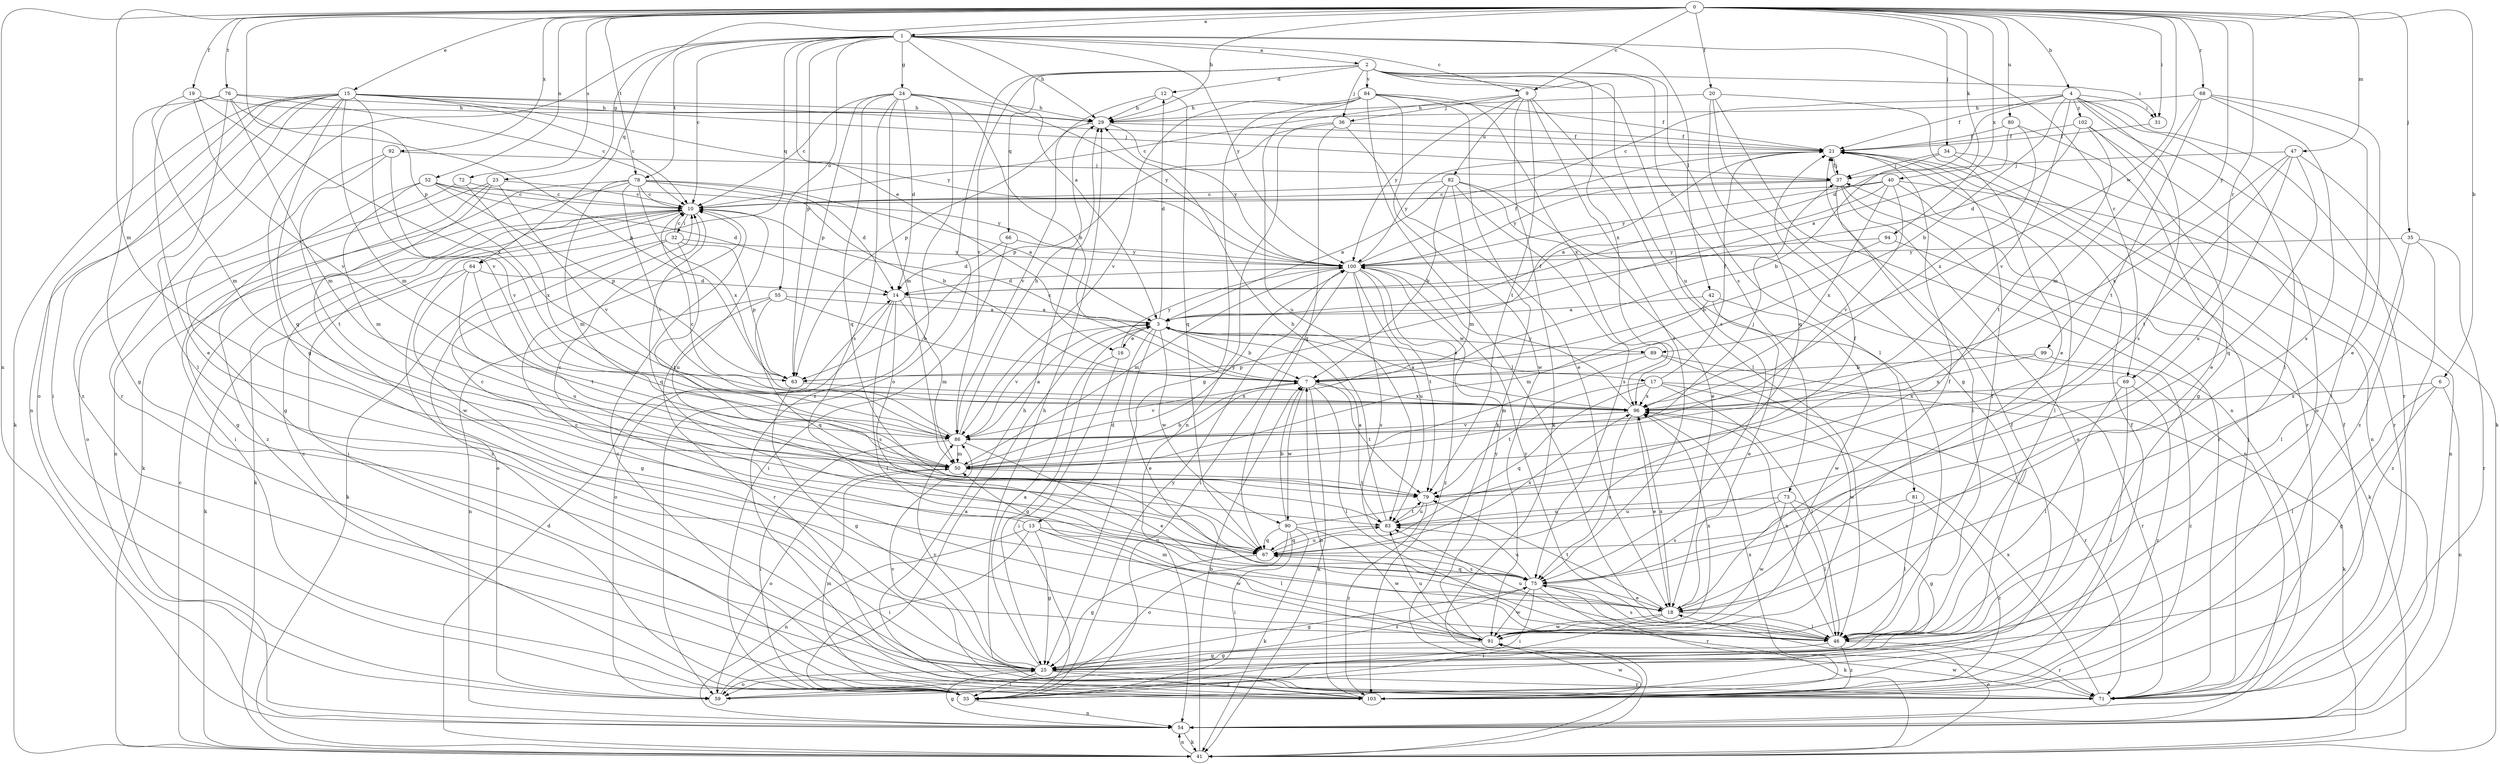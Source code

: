 strict digraph  {
0;
1;
2;
3;
4;
6;
7;
9;
10;
12;
13;
14;
15;
16;
17;
18;
19;
20;
21;
23;
24;
25;
29;
31;
32;
33;
34;
35;
36;
37;
40;
41;
42;
46;
47;
50;
52;
54;
55;
59;
63;
64;
66;
67;
68;
69;
71;
72;
73;
75;
76;
78;
79;
80;
81;
82;
83;
84;
86;
89;
90;
91;
92;
94;
96;
99;
100;
102;
103;
0 -> 1  [label=a];
0 -> 4  [label=b];
0 -> 6  [label=b];
0 -> 9  [label=c];
0 -> 15  [label=e];
0 -> 19  [label=f];
0 -> 20  [label=f];
0 -> 29  [label=h];
0 -> 31  [label=i];
0 -> 34  [label=j];
0 -> 35  [label=j];
0 -> 40  [label=k];
0 -> 47  [label=m];
0 -> 50  [label=m];
0 -> 52  [label=n];
0 -> 54  [label=n];
0 -> 63  [label=p];
0 -> 64  [label=q];
0 -> 68  [label=r];
0 -> 69  [label=r];
0 -> 72  [label=s];
0 -> 76  [label=t];
0 -> 78  [label=t];
0 -> 80  [label=u];
0 -> 89  [label=w];
0 -> 92  [label=x];
0 -> 94  [label=x];
0 -> 99  [label=y];
1 -> 2  [label=a];
1 -> 3  [label=a];
1 -> 9  [label=c];
1 -> 10  [label=c];
1 -> 16  [label=e];
1 -> 23  [label=g];
1 -> 24  [label=g];
1 -> 25  [label=g];
1 -> 29  [label=h];
1 -> 42  [label=l];
1 -> 55  [label=o];
1 -> 63  [label=p];
1 -> 64  [label=q];
1 -> 69  [label=r];
1 -> 78  [label=t];
1 -> 100  [label=y];
2 -> 12  [label=d];
2 -> 31  [label=i];
2 -> 36  [label=j];
2 -> 46  [label=l];
2 -> 59  [label=o];
2 -> 66  [label=q];
2 -> 73  [label=s];
2 -> 75  [label=s];
2 -> 81  [label=u];
2 -> 84  [label=v];
2 -> 86  [label=v];
2 -> 96  [label=x];
3 -> 7  [label=b];
3 -> 12  [label=d];
3 -> 13  [label=d];
3 -> 16  [label=e];
3 -> 17  [label=e];
3 -> 18  [label=e];
3 -> 86  [label=v];
3 -> 89  [label=w];
3 -> 90  [label=w];
4 -> 7  [label=b];
4 -> 10  [label=c];
4 -> 14  [label=d];
4 -> 21  [label=f];
4 -> 31  [label=i];
4 -> 41  [label=k];
4 -> 46  [label=l];
4 -> 71  [label=r];
4 -> 75  [label=s];
4 -> 86  [label=v];
4 -> 102  [label=z];
6 -> 25  [label=g];
6 -> 46  [label=l];
6 -> 54  [label=n];
6 -> 96  [label=x];
7 -> 10  [label=c];
7 -> 41  [label=k];
7 -> 46  [label=l];
7 -> 79  [label=t];
7 -> 86  [label=v];
7 -> 90  [label=w];
7 -> 96  [label=x];
9 -> 10  [label=c];
9 -> 36  [label=j];
9 -> 41  [label=k];
9 -> 46  [label=l];
9 -> 75  [label=s];
9 -> 79  [label=t];
9 -> 82  [label=u];
9 -> 100  [label=y];
10 -> 32  [label=i];
10 -> 33  [label=i];
10 -> 41  [label=k];
10 -> 67  [label=q];
10 -> 83  [label=u];
10 -> 103  [label=z];
12 -> 29  [label=h];
12 -> 63  [label=p];
12 -> 67  [label=q];
13 -> 10  [label=c];
13 -> 25  [label=g];
13 -> 33  [label=i];
13 -> 46  [label=l];
13 -> 54  [label=n];
13 -> 67  [label=q];
13 -> 91  [label=w];
14 -> 3  [label=a];
14 -> 46  [label=l];
14 -> 50  [label=m];
14 -> 59  [label=o];
14 -> 75  [label=s];
15 -> 10  [label=c];
15 -> 21  [label=f];
15 -> 29  [label=h];
15 -> 33  [label=i];
15 -> 37  [label=j];
15 -> 41  [label=k];
15 -> 50  [label=m];
15 -> 54  [label=n];
15 -> 59  [label=o];
15 -> 67  [label=q];
15 -> 71  [label=r];
15 -> 86  [label=v];
15 -> 100  [label=y];
15 -> 103  [label=z];
16 -> 25  [label=g];
16 -> 33  [label=i];
16 -> 100  [label=y];
17 -> 21  [label=f];
17 -> 41  [label=k];
17 -> 46  [label=l];
17 -> 67  [label=q];
17 -> 71  [label=r];
17 -> 79  [label=t];
17 -> 96  [label=x];
18 -> 21  [label=f];
18 -> 33  [label=i];
18 -> 46  [label=l];
18 -> 79  [label=t];
18 -> 91  [label=w];
18 -> 96  [label=x];
19 -> 29  [label=h];
19 -> 50  [label=m];
19 -> 86  [label=v];
19 -> 96  [label=x];
20 -> 18  [label=e];
20 -> 25  [label=g];
20 -> 29  [label=h];
20 -> 54  [label=n];
20 -> 67  [label=q];
21 -> 37  [label=j];
21 -> 71  [label=r];
21 -> 100  [label=y];
23 -> 10  [label=c];
23 -> 54  [label=n];
23 -> 86  [label=v];
23 -> 91  [label=w];
23 -> 103  [label=z];
24 -> 7  [label=b];
24 -> 10  [label=c];
24 -> 14  [label=d];
24 -> 29  [label=h];
24 -> 50  [label=m];
24 -> 63  [label=p];
24 -> 67  [label=q];
24 -> 75  [label=s];
24 -> 100  [label=y];
24 -> 103  [label=z];
25 -> 3  [label=a];
25 -> 33  [label=i];
25 -> 59  [label=o];
25 -> 71  [label=r];
25 -> 75  [label=s];
25 -> 86  [label=v];
25 -> 103  [label=z];
29 -> 21  [label=f];
29 -> 86  [label=v];
29 -> 100  [label=y];
31 -> 21  [label=f];
32 -> 10  [label=c];
32 -> 41  [label=k];
32 -> 59  [label=o];
32 -> 63  [label=p];
32 -> 79  [label=t];
32 -> 100  [label=y];
33 -> 10  [label=c];
33 -> 50  [label=m];
33 -> 54  [label=n];
33 -> 100  [label=y];
34 -> 7  [label=b];
34 -> 37  [label=j];
34 -> 54  [label=n];
34 -> 71  [label=r];
35 -> 46  [label=l];
35 -> 71  [label=r];
35 -> 100  [label=y];
35 -> 103  [label=z];
36 -> 18  [label=e];
36 -> 21  [label=f];
36 -> 54  [label=n];
36 -> 63  [label=p];
36 -> 67  [label=q];
37 -> 10  [label=c];
37 -> 21  [label=f];
37 -> 46  [label=l];
37 -> 59  [label=o];
37 -> 71  [label=r];
37 -> 100  [label=y];
40 -> 3  [label=a];
40 -> 10  [label=c];
40 -> 46  [label=l];
40 -> 54  [label=n];
40 -> 86  [label=v];
40 -> 96  [label=x];
40 -> 100  [label=y];
41 -> 7  [label=b];
41 -> 10  [label=c];
41 -> 14  [label=d];
41 -> 18  [label=e];
41 -> 54  [label=n];
42 -> 3  [label=a];
42 -> 18  [label=e];
42 -> 50  [label=m];
42 -> 91  [label=w];
46 -> 10  [label=c];
46 -> 25  [label=g];
46 -> 71  [label=r];
46 -> 75  [label=s];
46 -> 83  [label=u];
46 -> 96  [label=x];
46 -> 100  [label=y];
46 -> 103  [label=z];
47 -> 37  [label=j];
47 -> 67  [label=q];
47 -> 79  [label=t];
47 -> 83  [label=u];
47 -> 96  [label=x];
47 -> 103  [label=z];
50 -> 7  [label=b];
50 -> 37  [label=j];
50 -> 59  [label=o];
50 -> 79  [label=t];
50 -> 100  [label=y];
52 -> 10  [label=c];
52 -> 14  [label=d];
52 -> 25  [label=g];
52 -> 50  [label=m];
52 -> 63  [label=p];
52 -> 100  [label=y];
54 -> 25  [label=g];
54 -> 41  [label=k];
55 -> 3  [label=a];
55 -> 7  [label=b];
55 -> 54  [label=n];
55 -> 67  [label=q];
55 -> 71  [label=r];
59 -> 3  [label=a];
59 -> 21  [label=f];
63 -> 21  [label=f];
63 -> 25  [label=g];
63 -> 96  [label=x];
64 -> 14  [label=d];
64 -> 25  [label=g];
64 -> 41  [label=k];
64 -> 79  [label=t];
64 -> 83  [label=u];
66 -> 14  [label=d];
66 -> 33  [label=i];
66 -> 100  [label=y];
67 -> 10  [label=c];
67 -> 25  [label=g];
67 -> 75  [label=s];
67 -> 83  [label=u];
67 -> 96  [label=x];
68 -> 18  [label=e];
68 -> 29  [label=h];
68 -> 33  [label=i];
68 -> 50  [label=m];
68 -> 75  [label=s];
68 -> 79  [label=t];
69 -> 33  [label=i];
69 -> 46  [label=l];
69 -> 96  [label=x];
69 -> 103  [label=z];
71 -> 21  [label=f];
71 -> 29  [label=h];
71 -> 37  [label=j];
71 -> 86  [label=v];
71 -> 91  [label=w];
71 -> 96  [label=x];
72 -> 10  [label=c];
72 -> 59  [label=o];
72 -> 96  [label=x];
73 -> 25  [label=g];
73 -> 46  [label=l];
73 -> 75  [label=s];
73 -> 83  [label=u];
73 -> 91  [label=w];
75 -> 18  [label=e];
75 -> 25  [label=g];
75 -> 33  [label=i];
75 -> 41  [label=k];
75 -> 67  [label=q];
75 -> 71  [label=r];
75 -> 83  [label=u];
75 -> 91  [label=w];
76 -> 10  [label=c];
76 -> 18  [label=e];
76 -> 25  [label=g];
76 -> 29  [label=h];
76 -> 46  [label=l];
76 -> 50  [label=m];
76 -> 63  [label=p];
78 -> 3  [label=a];
78 -> 7  [label=b];
78 -> 10  [label=c];
78 -> 14  [label=d];
78 -> 33  [label=i];
78 -> 41  [label=k];
78 -> 50  [label=m];
78 -> 86  [label=v];
78 -> 96  [label=x];
79 -> 83  [label=u];
79 -> 103  [label=z];
80 -> 3  [label=a];
80 -> 21  [label=f];
80 -> 25  [label=g];
80 -> 96  [label=x];
81 -> 46  [label=l];
81 -> 83  [label=u];
81 -> 103  [label=z];
82 -> 3  [label=a];
82 -> 7  [label=b];
82 -> 10  [label=c];
82 -> 18  [label=e];
82 -> 50  [label=m];
82 -> 54  [label=n];
82 -> 75  [label=s];
83 -> 3  [label=a];
83 -> 29  [label=h];
83 -> 67  [label=q];
83 -> 79  [label=t];
84 -> 21  [label=f];
84 -> 25  [label=g];
84 -> 29  [label=h];
84 -> 41  [label=k];
84 -> 46  [label=l];
84 -> 83  [label=u];
84 -> 86  [label=v];
84 -> 91  [label=w];
84 -> 96  [label=x];
86 -> 3  [label=a];
86 -> 10  [label=c];
86 -> 18  [label=e];
86 -> 29  [label=h];
86 -> 33  [label=i];
86 -> 50  [label=m];
89 -> 50  [label=m];
89 -> 63  [label=p];
89 -> 71  [label=r];
89 -> 91  [label=w];
90 -> 7  [label=b];
90 -> 21  [label=f];
90 -> 33  [label=i];
90 -> 41  [label=k];
90 -> 59  [label=o];
90 -> 67  [label=q];
90 -> 91  [label=w];
91 -> 21  [label=f];
91 -> 25  [label=g];
91 -> 50  [label=m];
91 -> 83  [label=u];
91 -> 96  [label=x];
91 -> 100  [label=y];
92 -> 25  [label=g];
92 -> 37  [label=j];
92 -> 79  [label=t];
92 -> 86  [label=v];
94 -> 7  [label=b];
94 -> 41  [label=k];
94 -> 100  [label=y];
96 -> 3  [label=a];
96 -> 18  [label=e];
96 -> 75  [label=s];
96 -> 86  [label=v];
96 -> 100  [label=y];
99 -> 7  [label=b];
99 -> 96  [label=x];
99 -> 103  [label=z];
100 -> 14  [label=d];
100 -> 21  [label=f];
100 -> 33  [label=i];
100 -> 50  [label=m];
100 -> 75  [label=s];
100 -> 79  [label=t];
100 -> 83  [label=u];
100 -> 103  [label=z];
102 -> 14  [label=d];
102 -> 18  [label=e];
102 -> 21  [label=f];
102 -> 59  [label=o];
102 -> 79  [label=t];
103 -> 7  [label=b];
103 -> 10  [label=c];
103 -> 21  [label=f];
103 -> 29  [label=h];
103 -> 91  [label=w];
103 -> 96  [label=x];
}

